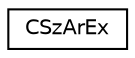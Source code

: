 digraph "Graphical Class Hierarchy"
{
 // LATEX_PDF_SIZE
  edge [fontname="Helvetica",fontsize="10",labelfontname="Helvetica",labelfontsize="10"];
  node [fontname="Helvetica",fontsize="10",shape=record];
  rankdir="LR";
  Node0 [label="CSzArEx",height=0.2,width=0.4,color="black", fillcolor="white", style="filled",URL="$struct_c_sz_ar_ex.html",tooltip=" "];
}
